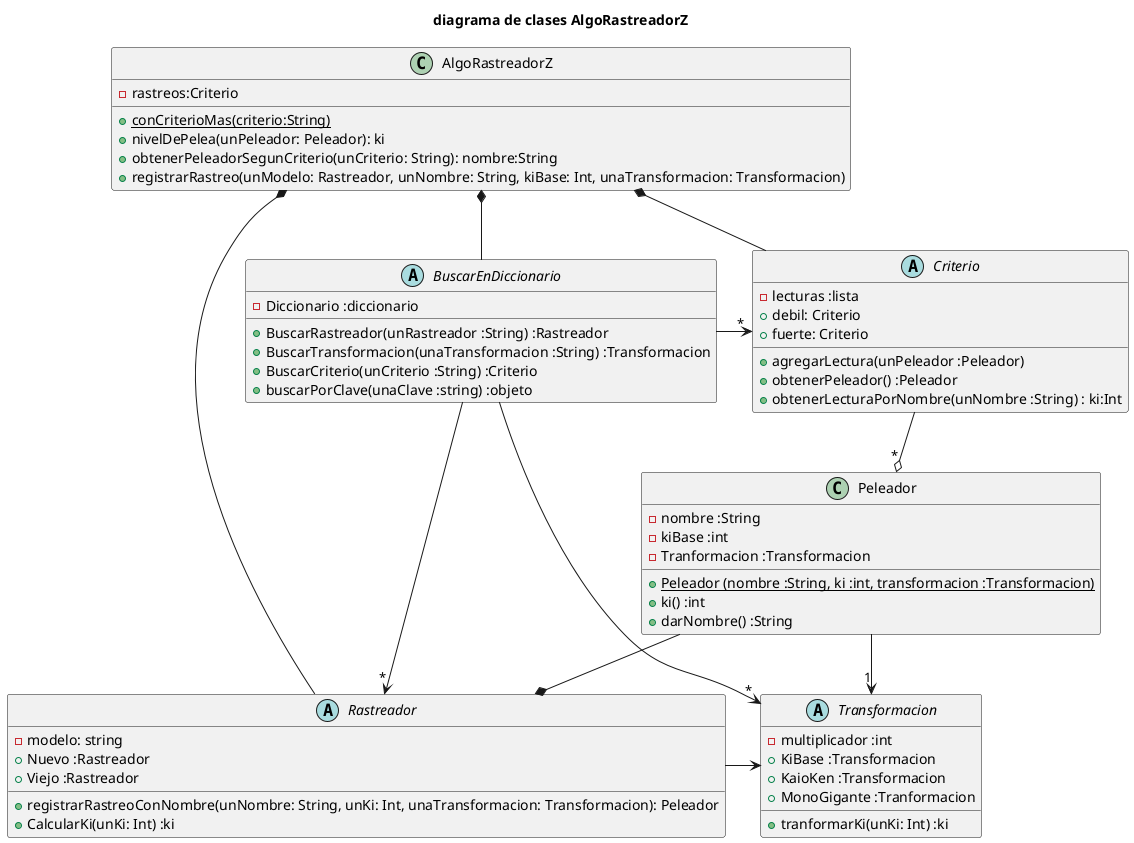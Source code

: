 @startuml diagrama de clases AlgoRastreadorZ

title diagrama de clases AlgoRastreadorZ


class AlgoRastreadorZ{
    - rastreos:Criterio
    {static}+ conCriterioMas(criterio:String) 
    + nivelDePelea(unPeleador: Peleador): ki
    + obtenerPeleadorSegunCriterio(unCriterio: String): nombre:String
    + registrarRastreo(unModelo: Rastreador, unNombre: String, kiBase: Int, unaTransformacion: Transformacion)
}

abstract BuscarEnDiccionario{
    -Diccionario :diccionario
    + BuscarRastreador(unRastreador :String) :Rastreador
    + BuscarTransformacion(unaTransformacion :String) :Transformacion
    + BuscarCriterio(unCriterio :String) :Criterio
    + buscarPorClave(unaClave :string) :objeto
}

abstract Criterio{
    - lecturas :lista 
    + debil: Criterio
    + fuerte: Criterio
    + agregarLectura(unPeleador :Peleador) 
    + obtenerPeleador() :Peleador
    + obtenerLecturaPorNombre(unNombre :String) : ki:Int
}

abstract Rastreador{
    - modelo: string
    + Nuevo :Rastreador
    + Viejo :Rastreador
    + registrarRastreoConNombre(unNombre: String, unKi: Int, unaTransformacion: Transformacion): Peleador
    + CalcularKi(unKi: Int) :ki
}

abstract Transformacion{
    - multiplicador :int
    + KiBase :Transformacion
    + KaioKen :Transformacion
    + MonoGigante :Tranformacion
    + tranformarKi(unKi: Int) :ki
}

class Peleador{
    - nombre :String
    - kiBase :int
    - Tranformacion :Transformacion
    {static}+ Peleador (nombre :String, ki :int, transformacion :Transformacion) 
    + ki() :int
    + darNombre() :String
}




Criterio --o "*" Peleador
Peleador -> "1" Transformacion
Peleador --* Rastreador
Rastreador -> Transformacion


AlgoRastreadorZ *-- Criterio
AlgoRastreadorZ *-- Rastreador
AlgoRastreadorZ *-- BuscarEnDiccionario

BuscarEnDiccionario -> "*" Transformacion
BuscarEnDiccionario -> "*" Criterio
BuscarEnDiccionario -> "*" Rastreador


@enduml
